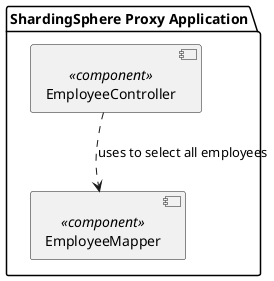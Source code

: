 @startuml
package "ShardingSphere Proxy Application" {
  [EmployeeController] <<component>> as WebTier
  [EmployeeMapper] <<component>> as DataAccessTier
}
WebTier ..> DataAccessTier : uses to select all employees
@enduml
